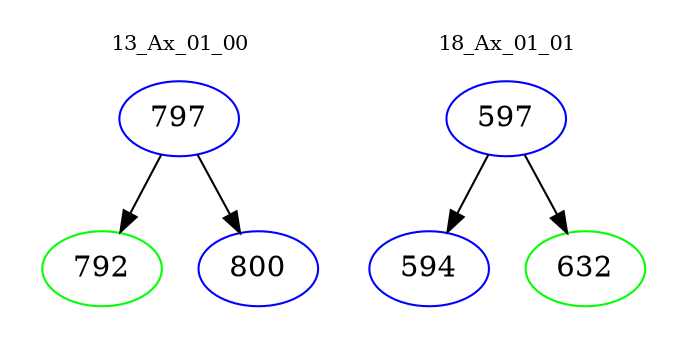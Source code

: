 digraph{
subgraph cluster_0 {
color = white
label = "13_Ax_01_00";
fontsize=10;
T0_797 [label="797", color="blue"]
T0_797 -> T0_792 [color="black"]
T0_792 [label="792", color="green"]
T0_797 -> T0_800 [color="black"]
T0_800 [label="800", color="blue"]
}
subgraph cluster_1 {
color = white
label = "18_Ax_01_01";
fontsize=10;
T1_597 [label="597", color="blue"]
T1_597 -> T1_594 [color="black"]
T1_594 [label="594", color="blue"]
T1_597 -> T1_632 [color="black"]
T1_632 [label="632", color="green"]
}
}

